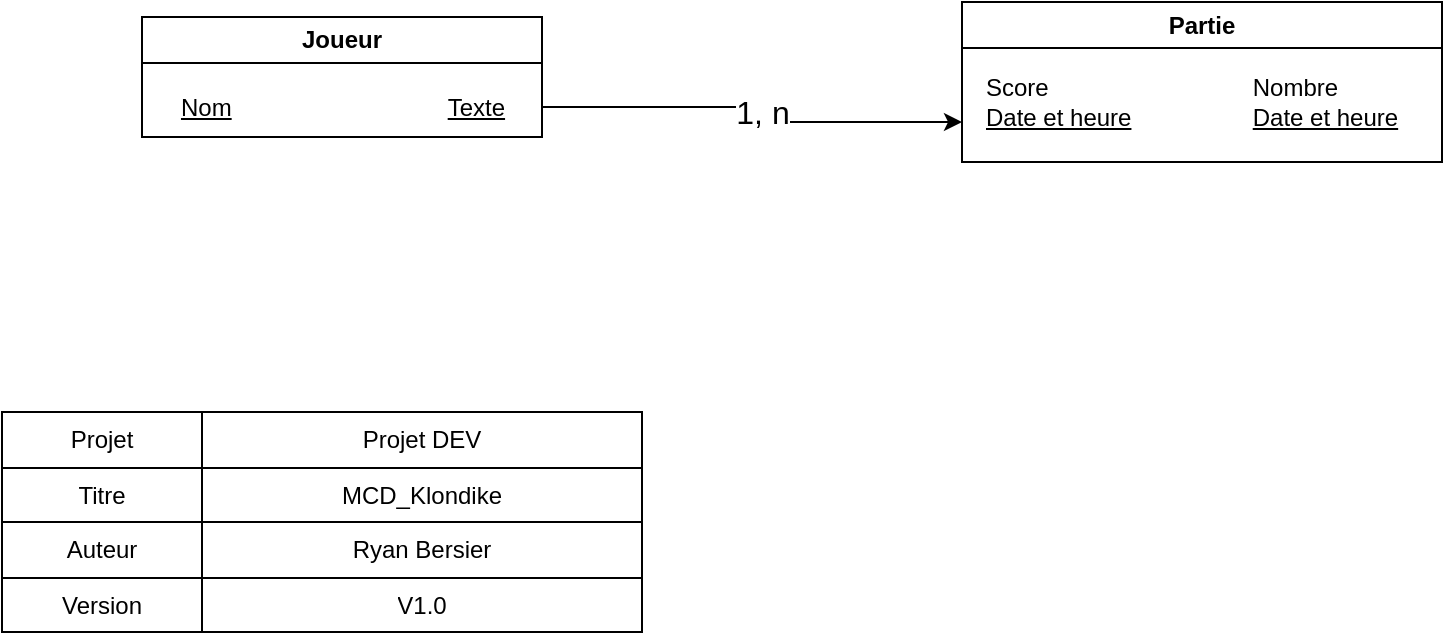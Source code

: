 <mxfile version="24.7.7">
  <diagram id="C5RBs43oDa-KdzZeNtuy" name="Page-1">
    <mxGraphModel dx="989" dy="509" grid="1" gridSize="10" guides="1" tooltips="1" connect="1" arrows="1" fold="1" page="1" pageScale="1" pageWidth="827" pageHeight="1169" math="0" shadow="0">
      <root>
        <mxCell id="WIyWlLk6GJQsqaUBKTNV-0" />
        <mxCell id="WIyWlLk6GJQsqaUBKTNV-1" parent="WIyWlLk6GJQsqaUBKTNV-0" />
        <mxCell id="_ygZZ2NyI_PrQjCCWKOo-71" value="Joueur" style="swimlane;whiteSpace=wrap;html=1;" parent="WIyWlLk6GJQsqaUBKTNV-1" vertex="1">
          <mxGeometry x="100" y="362.5" width="200" height="60" as="geometry" />
        </mxCell>
        <mxCell id="_ygZZ2NyI_PrQjCCWKOo-72" value="&lt;u&gt;Nom&lt;span style=&quot;white-space: pre;&quot;&gt;&#x9;&lt;/span&gt;&lt;span style=&quot;white-space: pre;&quot;&gt;&#x9;&lt;/span&gt;&lt;span style=&quot;white-space: pre;&quot;&gt;&#x9;&lt;/span&gt;&lt;span style=&quot;white-space: pre;&quot;&gt;&#x9;&lt;/span&gt;Texte&lt;/u&gt;" style="text;html=1;align=center;verticalAlign=middle;resizable=0;points=[];autosize=1;strokeColor=none;fillColor=none;" parent="_ygZZ2NyI_PrQjCCWKOo-71" vertex="1">
          <mxGeometry x="5" y="30" width="190" height="30" as="geometry" />
        </mxCell>
        <mxCell id="_ygZZ2NyI_PrQjCCWKOo-75" style="edgeStyle=orthogonalEdgeStyle;rounded=0;orthogonalLoop=1;jettySize=auto;html=1;exitX=1;exitY=0.75;exitDx=0;exitDy=0;entryX=0;entryY=0.75;entryDx=0;entryDy=0;" parent="WIyWlLk6GJQsqaUBKTNV-1" source="_ygZZ2NyI_PrQjCCWKOo-71" target="_ygZZ2NyI_PrQjCCWKOo-76" edge="1">
          <mxGeometry relative="1" as="geometry">
            <mxPoint x="370" y="385" as="targetPoint" />
          </mxGeometry>
        </mxCell>
        <mxCell id="_ygZZ2NyI_PrQjCCWKOo-76" value="Partie" style="swimlane;whiteSpace=wrap;html=1;" parent="WIyWlLk6GJQsqaUBKTNV-1" vertex="1">
          <mxGeometry x="510" y="355" width="240" height="80" as="geometry" />
        </mxCell>
        <mxCell id="_ygZZ2NyI_PrQjCCWKOo-77" value="Score&lt;span style=&quot;text-decoration-line: underline; white-space: pre;&quot;&gt;&#x9;&lt;/span&gt;&lt;span style=&quot;text-decoration-line: underline; white-space: pre;&quot;&gt;&#x9;&lt;/span&gt;&lt;span style=&quot;text-decoration-line: underline; white-space: pre;&quot;&gt;&#x9;&lt;/span&gt;&lt;span style=&quot;text-decoration-line: underline; white-space: pre;&quot;&gt;&#x9;&lt;/span&gt;Nombre&lt;br&gt;&lt;div&gt;&lt;u&gt;Date et heure&lt;span style=&quot;white-space: pre;&quot;&gt;&#x9;&lt;/span&gt;&lt;span style=&quot;white-space: pre;&quot;&gt;&#x9;&lt;/span&gt;&lt;span style=&quot;white-space: pre;&quot;&gt;&#x9;&lt;/span&gt;Date et heure&lt;/u&gt;&lt;/div&gt;" style="text;html=1;align=left;verticalAlign=middle;resizable=0;points=[];autosize=1;strokeColor=none;fillColor=none;" parent="_ygZZ2NyI_PrQjCCWKOo-76" vertex="1">
          <mxGeometry x="10" y="30" width="230" height="40" as="geometry" />
        </mxCell>
        <mxCell id="_ygZZ2NyI_PrQjCCWKOo-80" value="1, n" style="edgeLabel;html=1;align=center;verticalAlign=middle;resizable=0;points=[];fontSize=16;" parent="WIyWlLk6GJQsqaUBKTNV-1" vertex="1" connectable="0">
          <mxGeometry x="410" y="410" as="geometry" />
        </mxCell>
        <mxCell id="_ygZZ2NyI_PrQjCCWKOo-81" value="" style="shape=table;html=1;whiteSpace=wrap;startSize=0;container=1;collapsible=0;childLayout=tableLayout;" parent="WIyWlLk6GJQsqaUBKTNV-1" vertex="1">
          <mxGeometry x="30" y="560" width="320" height="110" as="geometry" />
        </mxCell>
        <mxCell id="_ygZZ2NyI_PrQjCCWKOo-82" value="" style="shape=partialRectangle;html=1;whiteSpace=wrap;collapsible=0;dropTarget=0;pointerEvents=0;fillColor=none;top=0;left=0;bottom=0;right=0;points=[[0,0.5],[1,0.5]];portConstraint=eastwest;" parent="_ygZZ2NyI_PrQjCCWKOo-81" vertex="1">
          <mxGeometry width="320" height="28" as="geometry" />
        </mxCell>
        <mxCell id="_ygZZ2NyI_PrQjCCWKOo-83" value="Projet" style="shape=partialRectangle;html=1;whiteSpace=wrap;connectable=0;overflow=hidden;fillColor=none;top=0;left=0;bottom=0;right=0;" parent="_ygZZ2NyI_PrQjCCWKOo-82" vertex="1">
          <mxGeometry width="100" height="28" as="geometry">
            <mxRectangle width="100" height="28" as="alternateBounds" />
          </mxGeometry>
        </mxCell>
        <mxCell id="_ygZZ2NyI_PrQjCCWKOo-84" value="Projet DEV" style="shape=partialRectangle;html=1;whiteSpace=wrap;connectable=0;overflow=hidden;fillColor=none;top=0;left=0;bottom=0;right=0;" parent="_ygZZ2NyI_PrQjCCWKOo-82" vertex="1">
          <mxGeometry x="100" width="220" height="28" as="geometry">
            <mxRectangle width="220" height="28" as="alternateBounds" />
          </mxGeometry>
        </mxCell>
        <mxCell id="_ygZZ2NyI_PrQjCCWKOo-85" value="" style="shape=partialRectangle;html=1;whiteSpace=wrap;collapsible=0;dropTarget=0;pointerEvents=0;fillColor=none;top=0;left=0;bottom=0;right=0;points=[[0,0.5],[1,0.5]];portConstraint=eastwest;" parent="_ygZZ2NyI_PrQjCCWKOo-81" vertex="1">
          <mxGeometry y="28" width="320" height="27" as="geometry" />
        </mxCell>
        <mxCell id="_ygZZ2NyI_PrQjCCWKOo-86" value="Titre" style="shape=partialRectangle;html=1;whiteSpace=wrap;connectable=0;overflow=hidden;fillColor=none;top=0;left=0;bottom=0;right=0;" parent="_ygZZ2NyI_PrQjCCWKOo-85" vertex="1">
          <mxGeometry width="100" height="27" as="geometry">
            <mxRectangle width="100" height="27" as="alternateBounds" />
          </mxGeometry>
        </mxCell>
        <mxCell id="_ygZZ2NyI_PrQjCCWKOo-87" value="MCD_Klondike" style="shape=partialRectangle;html=1;whiteSpace=wrap;connectable=0;overflow=hidden;fillColor=none;top=0;left=0;bottom=0;right=0;" parent="_ygZZ2NyI_PrQjCCWKOo-85" vertex="1">
          <mxGeometry x="100" width="220" height="27" as="geometry">
            <mxRectangle width="220" height="27" as="alternateBounds" />
          </mxGeometry>
        </mxCell>
        <mxCell id="_ygZZ2NyI_PrQjCCWKOo-88" value="" style="shape=partialRectangle;html=1;whiteSpace=wrap;collapsible=0;dropTarget=0;pointerEvents=0;fillColor=none;top=0;left=0;bottom=0;right=0;points=[[0,0.5],[1,0.5]];portConstraint=eastwest;" parent="_ygZZ2NyI_PrQjCCWKOo-81" vertex="1">
          <mxGeometry y="55" width="320" height="28" as="geometry" />
        </mxCell>
        <mxCell id="_ygZZ2NyI_PrQjCCWKOo-89" value="Auteur" style="shape=partialRectangle;html=1;whiteSpace=wrap;connectable=0;overflow=hidden;fillColor=none;top=0;left=0;bottom=0;right=0;" parent="_ygZZ2NyI_PrQjCCWKOo-88" vertex="1">
          <mxGeometry width="100" height="28" as="geometry">
            <mxRectangle width="100" height="28" as="alternateBounds" />
          </mxGeometry>
        </mxCell>
        <mxCell id="_ygZZ2NyI_PrQjCCWKOo-90" value="Ryan Bersier" style="shape=partialRectangle;html=1;whiteSpace=wrap;connectable=0;overflow=hidden;fillColor=none;top=0;left=0;bottom=0;right=0;" parent="_ygZZ2NyI_PrQjCCWKOo-88" vertex="1">
          <mxGeometry x="100" width="220" height="28" as="geometry">
            <mxRectangle width="220" height="28" as="alternateBounds" />
          </mxGeometry>
        </mxCell>
        <mxCell id="_ygZZ2NyI_PrQjCCWKOo-91" value="" style="shape=partialRectangle;html=1;whiteSpace=wrap;collapsible=0;dropTarget=0;pointerEvents=0;fillColor=none;top=0;left=0;bottom=0;right=0;points=[[0,0.5],[1,0.5]];portConstraint=eastwest;" parent="_ygZZ2NyI_PrQjCCWKOo-81" vertex="1">
          <mxGeometry y="83" width="320" height="27" as="geometry" />
        </mxCell>
        <mxCell id="_ygZZ2NyI_PrQjCCWKOo-92" value="Version" style="shape=partialRectangle;html=1;whiteSpace=wrap;connectable=0;overflow=hidden;fillColor=none;top=0;left=0;bottom=0;right=0;" parent="_ygZZ2NyI_PrQjCCWKOo-91" vertex="1">
          <mxGeometry width="100" height="27" as="geometry">
            <mxRectangle width="100" height="27" as="alternateBounds" />
          </mxGeometry>
        </mxCell>
        <mxCell id="_ygZZ2NyI_PrQjCCWKOo-93" value="V1.0" style="shape=partialRectangle;html=1;whiteSpace=wrap;connectable=0;overflow=hidden;fillColor=none;top=0;left=0;bottom=0;right=0;" parent="_ygZZ2NyI_PrQjCCWKOo-91" vertex="1">
          <mxGeometry x="100" width="220" height="27" as="geometry">
            <mxRectangle width="220" height="27" as="alternateBounds" />
          </mxGeometry>
        </mxCell>
      </root>
    </mxGraphModel>
  </diagram>
</mxfile>
